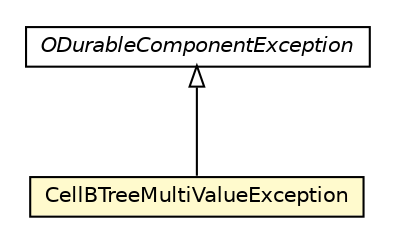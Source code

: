 #!/usr/local/bin/dot
#
# Class diagram 
# Generated by UMLGraph version R5_6-24-gf6e263 (http://www.umlgraph.org/)
#

digraph G {
	edge [fontname="Helvetica",fontsize=10,labelfontname="Helvetica",labelfontsize=10];
	node [fontname="Helvetica",fontsize=10,shape=plaintext];
	nodesep=0.25;
	ranksep=0.5;
	// com.orientechnologies.orient.core.storage.index.sbtree.multivalue.v2.CellBTreeMultiValueException
	c835036 [label=<<table title="com.orientechnologies.orient.core.storage.index.sbtree.multivalue.v2.CellBTreeMultiValueException" border="0" cellborder="1" cellspacing="0" cellpadding="2" port="p" bgcolor="lemonChiffon" href="./CellBTreeMultiValueException.html">
		<tr><td><table border="0" cellspacing="0" cellpadding="1">
<tr><td align="center" balign="center"> CellBTreeMultiValueException </td></tr>
		</table></td></tr>
		</table>>, URL="./CellBTreeMultiValueException.html", fontname="Helvetica", fontcolor="black", fontsize=10.0];
	// com.orientechnologies.orient.core.exception.ODurableComponentException
	c835149 [label=<<table title="com.orientechnologies.orient.core.exception.ODurableComponentException" border="0" cellborder="1" cellspacing="0" cellpadding="2" port="p" href="../../../../../exception/ODurableComponentException.html">
		<tr><td><table border="0" cellspacing="0" cellpadding="1">
<tr><td align="center" balign="center"><font face="Helvetica-Oblique"> ODurableComponentException </font></td></tr>
		</table></td></tr>
		</table>>, URL="../../../../../exception/ODurableComponentException.html", fontname="Helvetica", fontcolor="black", fontsize=10.0];
	//com.orientechnologies.orient.core.storage.index.sbtree.multivalue.v2.CellBTreeMultiValueException extends com.orientechnologies.orient.core.exception.ODurableComponentException
	c835149:p -> c835036:p [dir=back,arrowtail=empty];
}


